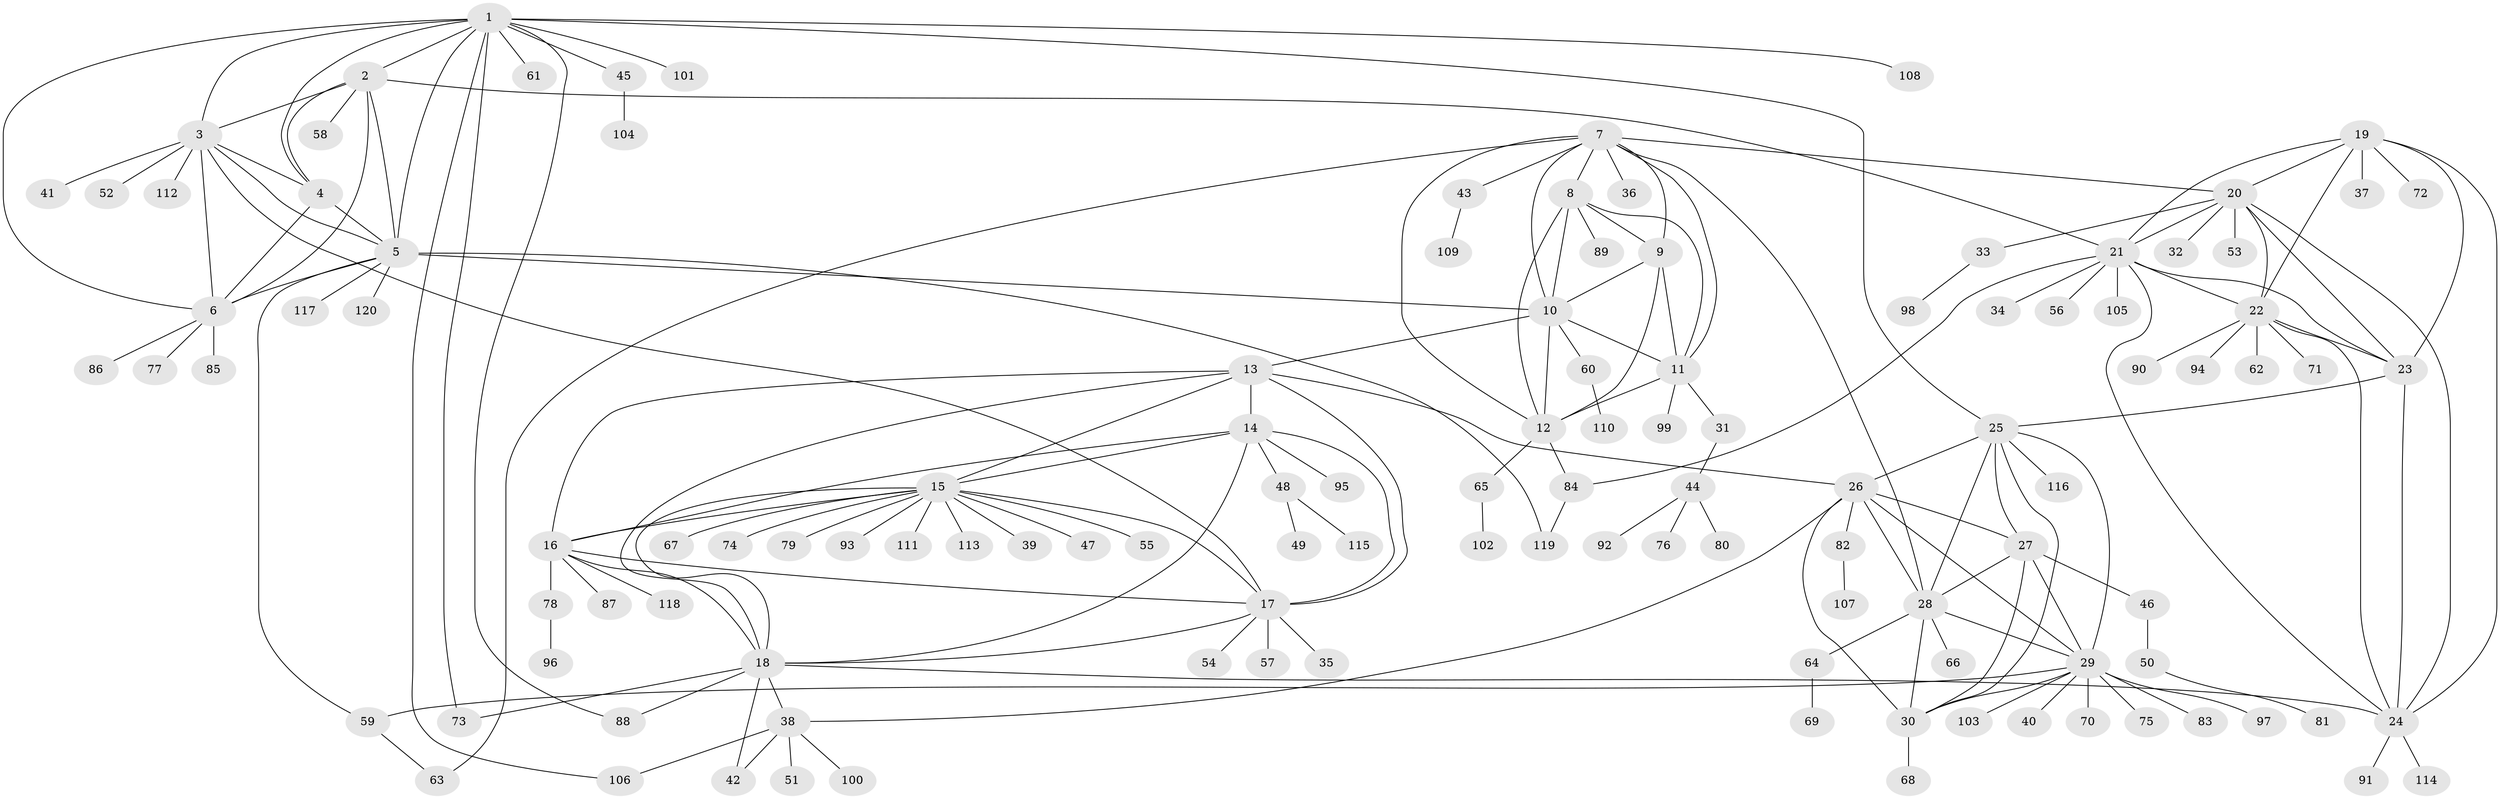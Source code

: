 // Generated by graph-tools (version 1.1) at 2025/50/03/09/25 03:50:43]
// undirected, 120 vertices, 184 edges
graph export_dot {
graph [start="1"]
  node [color=gray90,style=filled];
  1;
  2;
  3;
  4;
  5;
  6;
  7;
  8;
  9;
  10;
  11;
  12;
  13;
  14;
  15;
  16;
  17;
  18;
  19;
  20;
  21;
  22;
  23;
  24;
  25;
  26;
  27;
  28;
  29;
  30;
  31;
  32;
  33;
  34;
  35;
  36;
  37;
  38;
  39;
  40;
  41;
  42;
  43;
  44;
  45;
  46;
  47;
  48;
  49;
  50;
  51;
  52;
  53;
  54;
  55;
  56;
  57;
  58;
  59;
  60;
  61;
  62;
  63;
  64;
  65;
  66;
  67;
  68;
  69;
  70;
  71;
  72;
  73;
  74;
  75;
  76;
  77;
  78;
  79;
  80;
  81;
  82;
  83;
  84;
  85;
  86;
  87;
  88;
  89;
  90;
  91;
  92;
  93;
  94;
  95;
  96;
  97;
  98;
  99;
  100;
  101;
  102;
  103;
  104;
  105;
  106;
  107;
  108;
  109;
  110;
  111;
  112;
  113;
  114;
  115;
  116;
  117;
  118;
  119;
  120;
  1 -- 2;
  1 -- 3;
  1 -- 4;
  1 -- 5;
  1 -- 6;
  1 -- 25;
  1 -- 45;
  1 -- 61;
  1 -- 73;
  1 -- 88;
  1 -- 101;
  1 -- 106;
  1 -- 108;
  2 -- 3;
  2 -- 4;
  2 -- 5;
  2 -- 6;
  2 -- 21;
  2 -- 58;
  3 -- 4;
  3 -- 5;
  3 -- 6;
  3 -- 17;
  3 -- 41;
  3 -- 52;
  3 -- 112;
  4 -- 5;
  4 -- 6;
  5 -- 6;
  5 -- 10;
  5 -- 59;
  5 -- 117;
  5 -- 119;
  5 -- 120;
  6 -- 77;
  6 -- 85;
  6 -- 86;
  7 -- 8;
  7 -- 9;
  7 -- 10;
  7 -- 11;
  7 -- 12;
  7 -- 20;
  7 -- 28;
  7 -- 36;
  7 -- 43;
  7 -- 63;
  8 -- 9;
  8 -- 10;
  8 -- 11;
  8 -- 12;
  8 -- 89;
  9 -- 10;
  9 -- 11;
  9 -- 12;
  10 -- 11;
  10 -- 12;
  10 -- 13;
  10 -- 60;
  11 -- 12;
  11 -- 31;
  11 -- 99;
  12 -- 65;
  12 -- 84;
  13 -- 14;
  13 -- 15;
  13 -- 16;
  13 -- 17;
  13 -- 18;
  13 -- 26;
  14 -- 15;
  14 -- 16;
  14 -- 17;
  14 -- 18;
  14 -- 48;
  14 -- 95;
  15 -- 16;
  15 -- 17;
  15 -- 18;
  15 -- 39;
  15 -- 47;
  15 -- 55;
  15 -- 67;
  15 -- 74;
  15 -- 79;
  15 -- 93;
  15 -- 111;
  15 -- 113;
  16 -- 17;
  16 -- 18;
  16 -- 78;
  16 -- 87;
  16 -- 118;
  17 -- 18;
  17 -- 35;
  17 -- 54;
  17 -- 57;
  18 -- 24;
  18 -- 38;
  18 -- 42;
  18 -- 73;
  18 -- 88;
  19 -- 20;
  19 -- 21;
  19 -- 22;
  19 -- 23;
  19 -- 24;
  19 -- 37;
  19 -- 72;
  20 -- 21;
  20 -- 22;
  20 -- 23;
  20 -- 24;
  20 -- 32;
  20 -- 33;
  20 -- 53;
  21 -- 22;
  21 -- 23;
  21 -- 24;
  21 -- 34;
  21 -- 56;
  21 -- 84;
  21 -- 105;
  22 -- 23;
  22 -- 24;
  22 -- 62;
  22 -- 71;
  22 -- 90;
  22 -- 94;
  23 -- 24;
  23 -- 25;
  24 -- 91;
  24 -- 114;
  25 -- 26;
  25 -- 27;
  25 -- 28;
  25 -- 29;
  25 -- 30;
  25 -- 116;
  26 -- 27;
  26 -- 28;
  26 -- 29;
  26 -- 30;
  26 -- 38;
  26 -- 82;
  27 -- 28;
  27 -- 29;
  27 -- 30;
  27 -- 46;
  28 -- 29;
  28 -- 30;
  28 -- 64;
  28 -- 66;
  29 -- 30;
  29 -- 40;
  29 -- 59;
  29 -- 70;
  29 -- 75;
  29 -- 83;
  29 -- 97;
  29 -- 103;
  30 -- 68;
  31 -- 44;
  33 -- 98;
  38 -- 42;
  38 -- 51;
  38 -- 100;
  38 -- 106;
  43 -- 109;
  44 -- 76;
  44 -- 80;
  44 -- 92;
  45 -- 104;
  46 -- 50;
  48 -- 49;
  48 -- 115;
  50 -- 81;
  59 -- 63;
  60 -- 110;
  64 -- 69;
  65 -- 102;
  78 -- 96;
  82 -- 107;
  84 -- 119;
}
